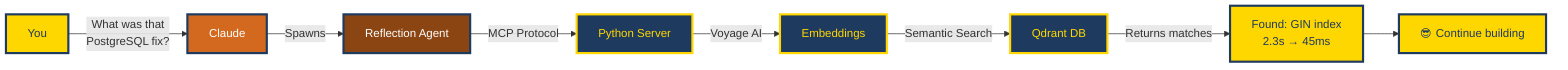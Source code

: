 flowchart LR
    A[You] -->|"What was that<br/>PostgreSQL fix?"| B[Claude]
    B -->|Spawns| C[Reflection Agent]
    C -->|MCP Protocol| D[Python Server]
    D -->|Voyage AI| E[Embeddings]
    E -->|Semantic Search| F[Qdrant DB]
    F -->|Returns matches| G["Found: GIN index<br/>2.3s → 45ms"]
    G --> H[😎 Continue building]
    
    classDef userStyle fill:#FFD700,stroke:#1e3a5f,stroke-width:3px,color:#1e3a5f
    classDef claudeStyle fill:#D2691E,stroke:#1e3a5f,stroke-width:3px,color:#fff
    classDef agentStyle fill:#8B4513,stroke:#1e3a5f,stroke-width:3px,color:#fff
    classDef techStyle fill:#1e3a5f,stroke:#FFD700,stroke-width:3px,color:#FFD700
    classDef successStyle fill:#FFD700,stroke:#1e3a5f,stroke-width:3px,color:#1e3a5f
    
    class A userStyle
    class B claudeStyle
    class C agentStyle
    class D,E,F techStyle
    class G,H successStyle